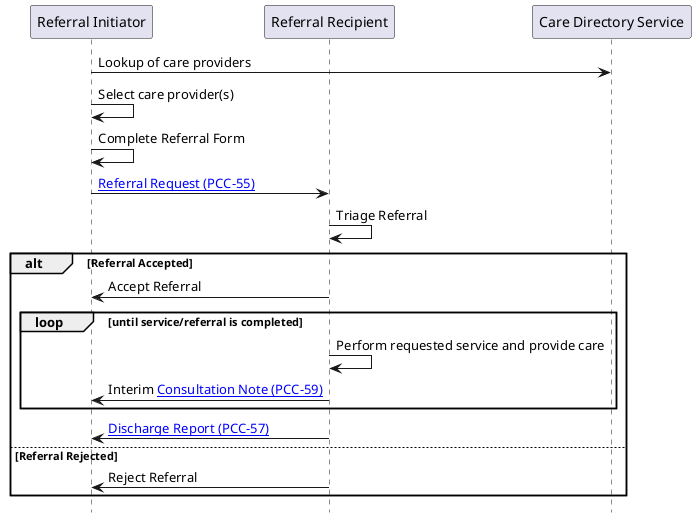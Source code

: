 @startuml

hide footbox

participant "Referral Initiator" as placer
participant "Referral Recipient" as filler
participant "Care Directory Service" as mMCSD

placer -> mMCSD: Lookup of care providers
placer -> placer: Select care provider(s)
placer -> placer : Complete Referral Form
placer -> filler : [[I12.html Referral Request (PCC-55)]]
filler -> filler: Triage Referral
alt Referral Accepted
  filler -> placer: Accept Referral
  loop until service/referral is completed
    filler -> filler: Perform requested service and provide care
    filler -> placer: Interim [[A04.html Consultation Note (PCC-59)]]
  end
  filler -> placer : [[A03.html Discharge Report (PCC-57)]]
else Referral Rejected
  filler -> placer: Reject Referral
end

@enduml
